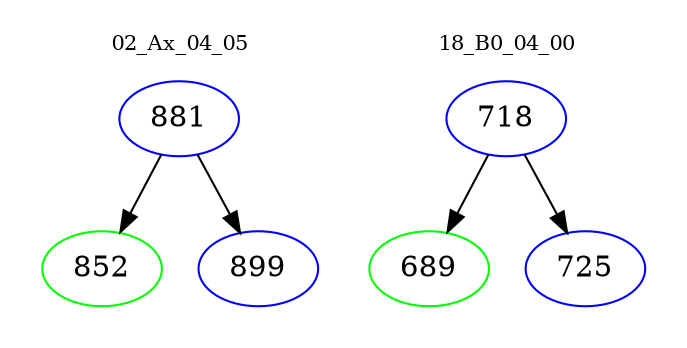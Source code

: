 digraph{
subgraph cluster_0 {
color = white
label = "02_Ax_04_05";
fontsize=10;
T0_881 [label="881", color="blue"]
T0_881 -> T0_852 [color="black"]
T0_852 [label="852", color="green"]
T0_881 -> T0_899 [color="black"]
T0_899 [label="899", color="blue"]
}
subgraph cluster_1 {
color = white
label = "18_B0_04_00";
fontsize=10;
T1_718 [label="718", color="blue"]
T1_718 -> T1_689 [color="black"]
T1_689 [label="689", color="green"]
T1_718 -> T1_725 [color="black"]
T1_725 [label="725", color="blue"]
}
}
